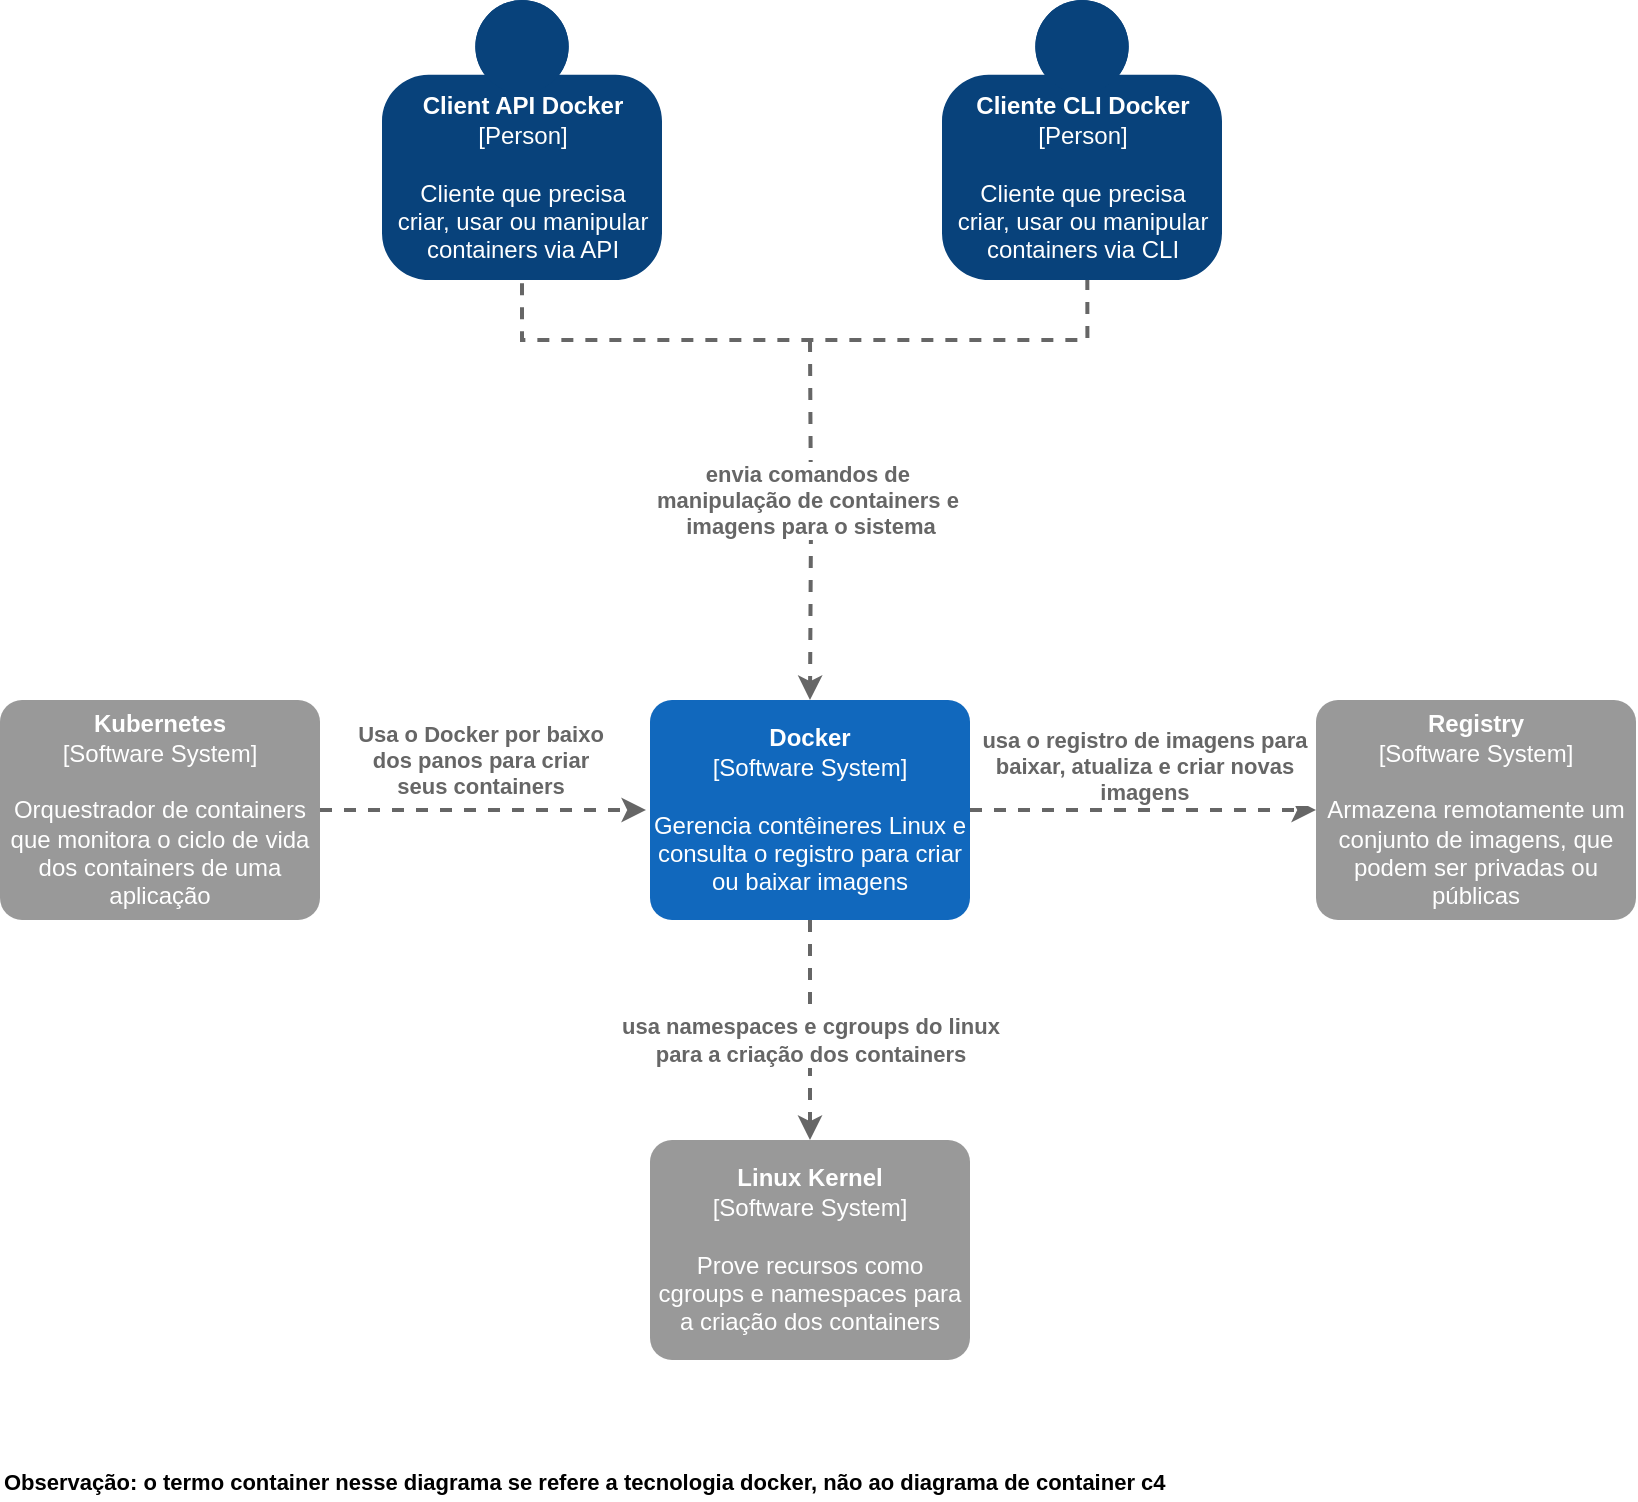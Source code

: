 <mxfile version="14.9.8" type="github" pages="4">
  <diagram id="USoWGheu4pevt5vaRW3p" name="context diagram">
    <mxGraphModel dx="1038" dy="490" grid="1" gridSize="10" guides="1" tooltips="1" connect="1" arrows="1" fold="1" page="1" pageScale="1" pageWidth="827" pageHeight="583" math="0" shadow="0">
      <root>
        <mxCell id="0" />
        <mxCell id="1" parent="0" />
        <mxCell id="SmEOS3_obx7CU0TLqExd-14" style="edgeStyle=orthogonalEdgeStyle;rounded=0;orthogonalLoop=1;jettySize=auto;html=1;dashed=1;strokeWidth=2;fillColor=#f5f5f5;strokeColor=#666666;gradientColor=#b3b3b3;entryX=0.5;entryY=0;entryDx=0;entryDy=0;entryPerimeter=0;" parent="1" target="SmEOS3_obx7CU0TLqExd-11" edge="1">
          <mxGeometry relative="1" as="geometry">
            <mxPoint x="60" y="500" as="targetPoint" />
            <mxPoint x="414" y="370" as="sourcePoint" />
          </mxGeometry>
        </mxCell>
        <object placeholders="1" c4Name="Registry" c4Type="Software System" c4Description="Armazena remotamente um conjunto de imagens, que podem ser privadas ou públicas" label="&lt;b&gt;%c4Name%&lt;/b&gt;&lt;div&gt;[%c4Type%]&lt;/div&gt;&lt;br&gt;&lt;div&gt;%c4Description%&lt;/div&gt;" id="SmEOS3_obx7CU0TLqExd-3">
          <mxCell style="rounded=1;whiteSpace=wrap;html=1;labelBackgroundColor=none;fillColor=#999999;fontColor=#ffffff;align=center;arcSize=10;metaEdit=1;metaData={&quot;c4Type&quot;:{&quot;editable&quot;:false}};points=[[0.25,0,0],[0.5,0,0],[0.75,0,0],[1,0.25,0],[1,0.5,0],[1,0.75,0],[0.75,1,0],[0.5,1,0],[0.25,1,0],[0,0.75,0],[0,0.5,0],[0,0.25,0]];strokeColor=none;" parent="1" vertex="1">
            <mxGeometry x="667" y="550" width="160" height="110.0" as="geometry" />
          </mxCell>
        </object>
        <object placeholders="1" c4Name="Kubernetes" c4Type="Software System" c4Description="Orquestrador de containers que monitora o ciclo de vida dos containers de uma aplicação " label="&lt;b&gt;%c4Name%&lt;/b&gt;&lt;div&gt;[%c4Type%]&lt;/div&gt;&lt;br&gt;&lt;div&gt;%c4Description%&lt;/div&gt;" id="SmEOS3_obx7CU0TLqExd-4">
          <mxCell style="rounded=1;whiteSpace=wrap;html=1;labelBackgroundColor=none;fillColor=#999999;fontColor=#ffffff;align=center;arcSize=10;metaEdit=1;metaData={&quot;c4Type&quot;:{&quot;editable&quot;:false}};points=[[0.25,0,0],[0.5,0,0],[0.75,0,0],[1,0.25,0],[1,0.5,0],[1,0.75,0],[0.75,1,0],[0.5,1,0],[0.25,1,0],[0,0.75,0],[0,0.5,0],[0,0.25,0]];strokeColor=none;" parent="1" vertex="1">
            <mxGeometry x="9" y="550" width="160" height="110.0" as="geometry" />
          </mxCell>
        </object>
        <object placeholders="1" c4Name="Docker" c4Type="Software System" c4Description="Gerencia contêineres Linux e consulta o registro para criar ou baixar imagens" label="&lt;b&gt;%c4Name%&lt;/b&gt;&lt;div&gt;[%c4Type%]&lt;/div&gt;&lt;br&gt;&lt;div&gt;%c4Description%&lt;/div&gt;" id="SmEOS3_obx7CU0TLqExd-11">
          <mxCell style="rounded=1;whiteSpace=wrap;html=1;labelBackgroundColor=none;fillColor=#1168BD;fontColor=#ffffff;align=center;arcSize=10;metaEdit=1;metaData={&quot;c4Type&quot;:{&quot;editable&quot;:false}};points=[[0.25,0,0],[0.5,0,0],[0.75,0,0],[1,0.25,0],[1,0.5,0],[1,0.75,0],[0.75,1,0],[0.5,1,0],[0.25,1,0],[0,0.75,0],[0,0.5,0],[0,0.25,0]];strokeColor=none;" parent="1" vertex="1">
            <mxGeometry x="334" y="550" width="160" height="110.0" as="geometry" />
          </mxCell>
        </object>
        <mxCell id="SmEOS3_obx7CU0TLqExd-18" style="edgeStyle=orthogonalEdgeStyle;rounded=0;orthogonalLoop=1;jettySize=auto;html=1;dashed=1;strokeWidth=2;fillColor=#f5f5f5;strokeColor=#666666;gradientColor=#b3b3b3;exitX=1;exitY=0.5;exitDx=0;exitDy=0;exitPerimeter=0;entryX=0;entryY=0.5;entryDx=0;entryDy=0;entryPerimeter=0;" parent="1" source="SmEOS3_obx7CU0TLqExd-11" target="SmEOS3_obx7CU0TLqExd-3" edge="1">
          <mxGeometry relative="1" as="geometry">
            <mxPoint x="589" y="470" as="sourcePoint" />
            <mxPoint x="589" y="570" as="targetPoint" />
          </mxGeometry>
        </mxCell>
        <mxCell id="SmEOS3_obx7CU0TLqExd-19" value="usa o registro de imagens para &lt;br&gt;baixar, atualiza e criar novas&lt;br&gt;imagens" style="edgeLabel;html=1;align=center;verticalAlign=middle;resizable=0;points=[];fontColor=#666666;fontStyle=1" parent="SmEOS3_obx7CU0TLqExd-18" vertex="1" connectable="0">
          <mxGeometry x="-0.129" y="-1" relative="1" as="geometry">
            <mxPoint x="11" y="-23" as="offset" />
          </mxGeometry>
        </mxCell>
        <mxCell id="SmEOS3_obx7CU0TLqExd-20" style="rounded=0;orthogonalLoop=1;jettySize=auto;html=1;dashed=1;strokeWidth=2;fillColor=#f5f5f5;gradientColor=#b3b3b3;exitX=1;exitY=0.5;exitDx=0;exitDy=0;exitPerimeter=0;strokeColor=#666666;" parent="1" source="SmEOS3_obx7CU0TLqExd-4" edge="1">
          <mxGeometry relative="1" as="geometry">
            <mxPoint x="99" y="380" as="sourcePoint" />
            <mxPoint x="332" y="605" as="targetPoint" />
          </mxGeometry>
        </mxCell>
        <mxCell id="SmEOS3_obx7CU0TLqExd-26" value="Usa o Docker por baixo&lt;br&gt;dos panos para criar &lt;br&gt;seus containers" style="edgeLabel;html=1;align=center;verticalAlign=middle;resizable=0;points=[];fontColor=#666666;fontStyle=1" parent="SmEOS3_obx7CU0TLqExd-20" vertex="1" connectable="0">
          <mxGeometry x="-0.127" y="2" relative="1" as="geometry">
            <mxPoint x="9" y="-23" as="offset" />
          </mxGeometry>
        </mxCell>
        <mxCell id="O3t1NYWPz0p32roDbrL6-5" style="edgeStyle=orthogonalEdgeStyle;rounded=0;orthogonalLoop=1;jettySize=auto;html=1;dashed=1;strokeWidth=2;fillColor=#f5f5f5;strokeColor=#666666;gradientColor=#b3b3b3;exitX=0.519;exitY=0.993;exitDx=0;exitDy=0;exitPerimeter=0;endArrow=none;endFill=0;entryX=0.5;entryY=1;entryDx=0;entryDy=0;entryPerimeter=0;" parent="1" source="7Lbgfwj7MOso4MG-8HwS-1" target="7Lbgfwj7MOso4MG-8HwS-2" edge="1">
          <mxGeometry relative="1" as="geometry">
            <mxPoint x="551" y="340" as="sourcePoint" />
            <mxPoint x="275" y="340" as="targetPoint" />
            <Array as="points">
              <mxPoint x="553" y="370" />
              <mxPoint x="270" y="370" />
            </Array>
          </mxGeometry>
        </mxCell>
        <mxCell id="O3t1NYWPz0p32roDbrL6-6" value="&lt;div&gt;envia comandos de&amp;nbsp;&lt;/div&gt;&lt;div&gt;manipulação de containers e&amp;nbsp;&lt;/div&gt;&lt;div&gt;imagens para o sistema&lt;/div&gt;" style="edgeLabel;html=1;align=center;verticalAlign=middle;resizable=0;points=[];fontColor=#666666;fontStyle=1" parent="O3t1NYWPz0p32roDbrL6-5" vertex="1" connectable="0">
          <mxGeometry x="-0.129" y="-1" relative="1" as="geometry">
            <mxPoint x="-20" y="81" as="offset" />
          </mxGeometry>
        </mxCell>
        <mxCell id="O3t1NYWPz0p32roDbrL6-7" value="&lt;b style=&quot;font-size: 11px;&quot;&gt;Observação: o termo container nesse diagrama se refere a tecnologia docker, não ao diagrama de container c4&lt;/b&gt;" style="text;html=1;strokeColor=none;fillColor=none;align=left;verticalAlign=bottom;whiteSpace=wrap;rounded=0;fontSize=11;horizontal=1;" parent="1" vertex="1">
          <mxGeometry x="9" y="920" width="651" height="30" as="geometry" />
        </mxCell>
        <object placeholders="1" c4Name="Cliente CLI Docker" c4Type="Person" c4Description="Cliente que precisa &#xa;criar, usar ou manipular &#xa;containers via CLI" label="&lt;b&gt;%c4Name%&lt;/b&gt;&lt;div&gt;[%c4Type%]&lt;/div&gt;&lt;br&gt;&lt;div&gt;%c4Description%&lt;/div&gt;" id="7Lbgfwj7MOso4MG-8HwS-1">
          <mxCell style="html=1;dashed=0;whitespace=wrap;fillColor=#08427b;strokeColor=none;fontColor=#ffffff;shape=mxgraph.c4.person;align=center;metaEdit=1;points=[[0.5,0,0],[1,0.5,0],[1,0.75,0],[0.75,1,0],[0.5,1,0],[0.25,1,0],[0,0.75,0],[0,0.5,0]];metaData={&quot;c4Type&quot;:{&quot;editable&quot;:false}};" parent="1" vertex="1">
            <mxGeometry x="480" y="200" width="140" height="140" as="geometry" />
          </mxCell>
        </object>
        <object placeholders="1" c4Name="Client API Docker" c4Type="Person" c4Description="Cliente que precisa &#xa;criar, usar ou manipular &#xa;containers via API" label="&lt;b&gt;%c4Name%&lt;/b&gt;&lt;div&gt;[%c4Type%]&lt;/div&gt;&lt;br&gt;&lt;div&gt;%c4Description%&lt;/div&gt;" id="7Lbgfwj7MOso4MG-8HwS-2">
          <mxCell style="html=1;dashed=0;whitespace=wrap;fillColor=#08427b;strokeColor=none;fontColor=#ffffff;shape=mxgraph.c4.person;align=center;metaEdit=1;points=[[0.5,0,0],[1,0.5,0],[1,0.75,0],[0.75,1,0],[0.5,1,0],[0.25,1,0],[0,0.75,0],[0,0.5,0]];metaData={&quot;c4Type&quot;:{&quot;editable&quot;:false}};" parent="1" vertex="1">
            <mxGeometry x="200" y="200" width="140" height="140" as="geometry" />
          </mxCell>
        </object>
        <object placeholders="1" c4Name="Linux Kernel" c4Type="Software System" c4Description="Prove recursos como cgroups e namespaces para a criação dos containers" label="&lt;b&gt;%c4Name%&lt;/b&gt;&lt;div&gt;[%c4Type%]&lt;/div&gt;&lt;br&gt;&lt;div&gt;%c4Description%&lt;/div&gt;" id="nH0ti_gWH6XKNsflGhwn-1">
          <mxCell style="rounded=1;whiteSpace=wrap;html=1;labelBackgroundColor=none;fillColor=#999999;fontColor=#ffffff;align=center;arcSize=10;metaEdit=1;metaData={&quot;c4Type&quot;:{&quot;editable&quot;:false}};points=[[0.25,0,0],[0.5,0,0],[0.75,0,0],[1,0.25,0],[1,0.5,0],[1,0.75,0],[0.75,1,0],[0.5,1,0],[0.25,1,0],[0,0.75,0],[0,0.5,0],[0,0.25,0]];strokeColor=none;" parent="1" vertex="1">
            <mxGeometry x="334" y="770" width="160" height="110.0" as="geometry" />
          </mxCell>
        </object>
        <mxCell id="nH0ti_gWH6XKNsflGhwn-2" style="edgeStyle=orthogonalEdgeStyle;rounded=0;orthogonalLoop=1;jettySize=auto;html=1;dashed=1;strokeWidth=2;fillColor=#f5f5f5;strokeColor=#666666;gradientColor=#b3b3b3;exitX=0.5;exitY=1;exitDx=0;exitDy=0;exitPerimeter=0;" parent="1" source="SmEOS3_obx7CU0TLqExd-11" edge="1">
          <mxGeometry relative="1" as="geometry">
            <mxPoint x="463.5" y="710" as="sourcePoint" />
            <mxPoint x="414" y="770" as="targetPoint" />
          </mxGeometry>
        </mxCell>
        <mxCell id="nH0ti_gWH6XKNsflGhwn-3" value="usa namespaces e cgroups do linux&lt;br&gt;para a criação dos containers" style="edgeLabel;html=1;align=center;verticalAlign=middle;resizable=0;points=[];fontColor=#666666;fontStyle=1" parent="nH0ti_gWH6XKNsflGhwn-2" vertex="1" connectable="0">
          <mxGeometry x="-0.129" y="-1" relative="1" as="geometry">
            <mxPoint x="1" y="12" as="offset" />
          </mxGeometry>
        </mxCell>
      </root>
    </mxGraphModel>
  </diagram>
  <diagram name="container diagram" id="kWkKF-GSQZezkDIOExKI">
    <mxGraphModel dx="1422" dy="765" grid="1" gridSize="10" guides="1" tooltips="1" connect="1" arrows="1" fold="1" page="1" pageScale="1" pageWidth="827" pageHeight="583" math="0" shadow="0">
      <root>
        <mxCell id="RsJsyCxZemTkWBGlEV4v-0" />
        <mxCell id="RsJsyCxZemTkWBGlEV4v-1" parent="RsJsyCxZemTkWBGlEV4v-0" />
        <object placeholders="1" c4Name="Docker" c4Type="ExecutionEnvironment" c4Application="Software System" label="&lt;div style=&quot;text-align: left&quot;&gt;%c4Name%&lt;/div&gt;&lt;div style=&quot;text-align: left&quot;&gt;[%c4Application%]&lt;/div&gt;" id="RsJsyCxZemTkWBGlEV4v-2">
          <mxCell style="rounded=1;whiteSpace=wrap;html=1;labelBackgroundColor=none;fillColor=#ffffff;fontColor=#000000;align=left;arcSize=5;strokeColor=#000000;verticalAlign=bottom;metaEdit=1;metaData={&quot;c4Type&quot;:{&quot;editable&quot;:false}};points=[[0.25,0,0],[0.5,0,0],[0.75,0,0],[1,0.25,0],[1,0.5,0],[1,0.75,0],[0.75,1,0],[0.5,1,0],[0.25,1,0],[0,0.75,0],[0,0.5,0],[0,0.25,0]];shadow=0;glass=0;dashed=1;sketch=0;fontSize=11;fontStyle=0" parent="RsJsyCxZemTkWBGlEV4v-1" vertex="1">
            <mxGeometry x="219" y="310" width="390" height="500" as="geometry" />
          </mxCell>
        </object>
        <object placeholders="1" c4Name="Registry" c4Type="Software System" c4Description="Armazena remotamente um conjunto de imagens, que podem ser privadas ou públicas" label="&lt;b&gt;%c4Name%&lt;/b&gt;&lt;div&gt;[%c4Type%]&lt;/div&gt;&lt;br&gt;&lt;div&gt;%c4Description%&lt;/div&gt;" id="RsJsyCxZemTkWBGlEV4v-3">
          <mxCell style="rounded=1;whiteSpace=wrap;html=1;labelBackgroundColor=none;fillColor=#999999;fontColor=#ffffff;align=center;arcSize=10;metaEdit=1;metaData={&quot;c4Type&quot;:{&quot;editable&quot;:false}};points=[[0.25,0,0],[0.5,0,0],[0.75,0,0],[1,0.25,0],[1,0.5,0],[1,0.75,0],[0.75,1,0],[0.5,1,0],[0.25,1,0],[0,0.75,0],[0,0.5,0],[0,0.25,0]];strokeColor=none;" parent="RsJsyCxZemTkWBGlEV4v-1" vertex="1">
            <mxGeometry x="674" y="460" width="153" height="110" as="geometry" />
          </mxCell>
        </object>
        <object placeholders="1" c4Name="Kubernetes" c4Type="Software System" c4Description="Orquestrador de containers que monitora o ciclo de vida dos containers de uma aplicação " label="&lt;b&gt;%c4Name%&lt;/b&gt;&lt;div&gt;[%c4Type%]&lt;/div&gt;&lt;br&gt;&lt;div&gt;%c4Description%&lt;/div&gt;" id="RsJsyCxZemTkWBGlEV4v-4">
          <mxCell style="rounded=1;whiteSpace=wrap;html=1;labelBackgroundColor=none;fillColor=#999999;fontColor=#ffffff;align=center;arcSize=10;metaEdit=1;metaData={&quot;c4Type&quot;:{&quot;editable&quot;:false}};points=[[0.25,0,0],[0.5,0,0],[0.75,0,0],[1,0.25,0],[1,0.5,0],[1,0.75,0],[0.75,1,0],[0.5,1,0],[0.25,1,0],[0,0.75,0],[0,0.5,0],[0,0.25,0]];strokeColor=none;" parent="RsJsyCxZemTkWBGlEV4v-1" vertex="1">
            <mxGeometry y="460" width="150" height="110" as="geometry" />
          </mxCell>
        </object>
        <mxCell id="RsJsyCxZemTkWBGlEV4v-5" style="rounded=0;orthogonalLoop=1;jettySize=auto;html=1;dashed=1;strokeWidth=2;fillColor=#f5f5f5;strokeColor=#666666;gradientColor=#b3b3b3;exitX=1;exitY=0.5;exitDx=0;exitDy=0;exitPerimeter=0;entryX=0;entryY=0.5;entryDx=0;entryDy=0;entryPerimeter=0;" parent="RsJsyCxZemTkWBGlEV4v-1" source="RsJsyCxZemTkWBGlEV4v-9" target="RsJsyCxZemTkWBGlEV4v-3" edge="1">
          <mxGeometry relative="1" as="geometry">
            <mxPoint x="574" y="558" as="sourcePoint" />
            <mxPoint x="667.28" y="520.39" as="targetPoint" />
          </mxGeometry>
        </mxCell>
        <mxCell id="RsJsyCxZemTkWBGlEV4v-6" value="baixa, cria e atualiza &lt;br&gt;imagens do registro" style="edgeLabel;html=1;align=center;verticalAlign=middle;resizable=0;points=[];fontColor=#666666;fontStyle=1" parent="RsJsyCxZemTkWBGlEV4v-5" vertex="1" connectable="0">
          <mxGeometry x="-0.129" y="-1" relative="1" as="geometry">
            <mxPoint x="22" y="14" as="offset" />
          </mxGeometry>
        </mxCell>
        <object placeholders="1" c4Name="Client API Docker" c4Type="Person" c4Description="Cliente que precisa &#xa;criar, usar ou manipular &#xa;containers via API" label="&lt;b&gt;%c4Name%&lt;/b&gt;&lt;div&gt;[%c4Type%]&lt;/div&gt;&lt;br&gt;&lt;div&gt;%c4Description%&lt;/div&gt;" id="RsJsyCxZemTkWBGlEV4v-7">
          <mxCell style="html=1;dashed=0;whitespace=wrap;fillColor=#08427b;strokeColor=none;fontColor=#ffffff;shape=mxgraph.c4.person;align=center;metaEdit=1;points=[[0.5,0,0],[1,0.5,0],[1,0.75,0],[0.75,1,0],[0.5,1,0],[0.25,1,0],[0,0.75,0],[0,0.5,0]];metaData={&quot;c4Type&quot;:{&quot;editable&quot;:false}};" parent="RsJsyCxZemTkWBGlEV4v-1" vertex="1">
            <mxGeometry x="247" y="100" width="140" height="140" as="geometry" />
          </mxCell>
        </object>
        <object placeholders="1" c4Name="CLI" c4Type="Container" c4Technology="Golang" c4Description="Permite que os clientes acessem o sistema docker através da linha de comando" label="&lt;b&gt;%c4Name%&lt;/b&gt;&lt;div&gt;[%c4Type%: %c4Technology%]&lt;/div&gt;&lt;br&gt;&lt;div&gt;%c4Description%&lt;/div&gt;" id="RsJsyCxZemTkWBGlEV4v-8">
          <mxCell style="rounded=1;whiteSpace=wrap;html=1;labelBackgroundColor=none;fillColor=#438DD5;fontColor=#ffffff;align=center;arcSize=10;metaEdit=1;metaData={&quot;c4Type&quot;:{&quot;editable&quot;:false}};points=[[0.25,0,0],[0.5,0,0],[0.75,0,0],[1,0.25,0],[1,0.5,0],[1,0.75,0],[0.75,1,0],[0.5,1,0],[0.25,1,0],[0,0.75,0],[0,0.5,0],[0,0.25,0]];fontSize=11;strokeColor=none;" parent="RsJsyCxZemTkWBGlEV4v-1" vertex="1">
            <mxGeometry x="429" y="330" width="160" height="107" as="geometry" />
          </mxCell>
        </object>
        <object placeholders="1" c4Name="API application" c4Type="Container" c4Technology="Golang, RESTful" c4Description="Cria, deleta, atualiza, executa containers e baixa/cria/envia imagens para o repositório remoto" label="&lt;b&gt;%c4Name%&lt;/b&gt;&lt;div&gt;[%c4Type%: %c4Technology%]&lt;/div&gt;&lt;br&gt;&lt;div&gt;%c4Description%&lt;/div&gt;" id="RsJsyCxZemTkWBGlEV4v-9">
          <mxCell style="rounded=1;whiteSpace=wrap;html=1;labelBackgroundColor=none;fillColor=#438DD5;fontColor=#ffffff;align=center;arcSize=10;metaEdit=1;metaData={&quot;c4Type&quot;:{&quot;editable&quot;:false}};points=[[0.25,0,0],[0.5,0,0],[0.75,0,0],[1,0.25,0],[1,0.5,0],[1,0.75,0],[0.75,1,0],[0.5,1,0],[0.25,1,0],[0,0.75,0],[0,0.5,0],[0,0.25,0]];fontSize=11;strokeColor=none;" parent="RsJsyCxZemTkWBGlEV4v-1" vertex="1">
            <mxGeometry x="237" y="460" width="160" height="110.0" as="geometry" />
          </mxCell>
        </object>
        <object placeholders="1" c4Type="Relationship" c4Technology="REST/HTTP" c4Description="Faz chamadas &#xa;a API" label="&lt;div style=&quot;text-align: left&quot;&gt;&lt;div style=&quot;text-align: center&quot;&gt;&lt;b&gt;%c4Description%&lt;/b&gt;&lt;/div&gt;&lt;div style=&quot;text-align: center&quot;&gt;[%c4Technology%]&lt;/div&gt;&lt;/div&gt;" id="RsJsyCxZemTkWBGlEV4v-10">
          <mxCell style="edgeStyle=none;rounded=0;html=1;jettySize=auto;orthogonalLoop=1;strokeColor=#707070;strokeWidth=2;fontColor=#707070;jumpStyle=none;dashed=1;metaEdit=1;metaData={&quot;c4Type&quot;:{&quot;editable&quot;:false}};fontSize=11;endArrow=classic;endFill=1;exitX=0;exitY=0.5;exitDx=0;exitDy=0;exitPerimeter=0;entryX=0.75;entryY=0;entryDx=0;entryDy=0;entryPerimeter=0;" parent="RsJsyCxZemTkWBGlEV4v-1" source="RsJsyCxZemTkWBGlEV4v-8" target="RsJsyCxZemTkWBGlEV4v-9" edge="1">
            <mxGeometry x="-0.124" y="-10" width="160" relative="1" as="geometry">
              <mxPoint x="49" y="560" as="sourcePoint" />
              <mxPoint x="209" y="560" as="targetPoint" />
              <mxPoint as="offset" />
            </mxGeometry>
          </mxCell>
        </object>
        <object placeholders="1" c4Type="Relationship" c4Technology="linux directories" c4Description="armazena e recupera &#xa;os dados dos containers e &#xa;imagens locais" label="&lt;div style=&quot;text-align: left&quot;&gt;&lt;div style=&quot;text-align: center&quot;&gt;&lt;b&gt;%c4Description%&lt;/b&gt;&lt;/div&gt;&lt;div style=&quot;text-align: center&quot;&gt;[%c4Technology%]&lt;/div&gt;&lt;/div&gt;" id="RsJsyCxZemTkWBGlEV4v-11">
          <mxCell style="edgeStyle=orthogonalEdgeStyle;rounded=0;html=1;jettySize=auto;orthogonalLoop=1;strokeColor=#707070;strokeWidth=2;fontColor=#707070;jumpStyle=none;dashed=1;metaEdit=1;metaData={&quot;c4Type&quot;:{&quot;editable&quot;:false}};fontSize=11;endArrow=classic;endFill=1;entryX=0.5;entryY=0;entryDx=0;entryDy=0;entryPerimeter=0;exitX=0.5;exitY=1;exitDx=0;exitDy=0;exitPerimeter=0;" parent="RsJsyCxZemTkWBGlEV4v-1" source="RsJsyCxZemTkWBGlEV4v-9" target="RsJsyCxZemTkWBGlEV4v-17" edge="1">
            <mxGeometry x="0.594" width="160" relative="1" as="geometry">
              <mxPoint x="699" y="580" as="sourcePoint" />
              <mxPoint x="299" y="570" as="targetPoint" />
              <Array as="points">
                <mxPoint x="317" y="600" />
                <mxPoint x="453" y="600" />
              </Array>
              <mxPoint as="offset" />
            </mxGeometry>
          </mxCell>
        </object>
        <object placeholders="1" c4Type="Relationship" c4Technology="REST/HTTP" c4Description="Usa o Docker &#xa;para criar &#xa;seus &#xa;containers &#xa;via API" label="&lt;div style=&quot;text-align: left&quot;&gt;&lt;div style=&quot;text-align: center&quot;&gt;&lt;b&gt;%c4Description%&lt;/b&gt;&lt;/div&gt;&lt;div style=&quot;text-align: center&quot;&gt;[%c4Technology%]&lt;/div&gt;&lt;/div&gt;" id="RsJsyCxZemTkWBGlEV4v-12">
          <mxCell style="edgeStyle=none;rounded=0;html=1;jettySize=auto;orthogonalLoop=1;strokeColor=#707070;strokeWidth=2;fontColor=#707070;jumpStyle=none;dashed=1;metaEdit=1;metaData={&quot;c4Type&quot;:{&quot;editable&quot;:false}};fontSize=11;endArrow=classic;endFill=1;exitX=1;exitY=0.5;exitDx=0;exitDy=0;exitPerimeter=0;" parent="RsJsyCxZemTkWBGlEV4v-1" target="RsJsyCxZemTkWBGlEV4v-9" edge="1">
            <mxGeometry x="-0.081" y="-45" width="160" relative="1" as="geometry">
              <mxPoint x="150" y="515" as="sourcePoint" />
              <mxPoint x="228.815" y="333.0" as="targetPoint" />
              <mxPoint as="offset" />
            </mxGeometry>
          </mxCell>
        </object>
        <object placeholders="1" c4Type="Relationship" c4Technology="REST" c4Description="Cria/inicializa/remove&#xa;containers e imagens" label="&lt;div style=&quot;text-align: left&quot;&gt;&lt;div style=&quot;text-align: center&quot;&gt;&lt;b&gt;%c4Description%&lt;/b&gt;&lt;/div&gt;&lt;div style=&quot;text-align: center&quot;&gt;[%c4Technology%]&lt;/div&gt;&lt;/div&gt;" id="RsJsyCxZemTkWBGlEV4v-13">
          <mxCell style="edgeStyle=none;rounded=0;html=1;jettySize=auto;orthogonalLoop=1;strokeColor=#707070;strokeWidth=2;fontColor=#707070;jumpStyle=none;dashed=1;metaEdit=1;metaData={&quot;c4Type&quot;:{&quot;editable&quot;:false}};fontSize=11;endArrow=classic;endFill=1;entryX=0.5;entryY=0;entryDx=0;entryDy=0;entryPerimeter=0;exitX=0.5;exitY=1;exitDx=0;exitDy=0;exitPerimeter=0;" parent="RsJsyCxZemTkWBGlEV4v-1" source="RsJsyCxZemTkWBGlEV4v-7" target="RsJsyCxZemTkWBGlEV4v-9" edge="1">
            <mxGeometry x="-0.636" width="160" relative="1" as="geometry">
              <mxPoint x="297" y="240" as="sourcePoint" />
              <mxPoint x="297" y="333.0" as="targetPoint" />
              <mxPoint as="offset" />
            </mxGeometry>
          </mxCell>
        </object>
        <object placeholders="1" c4Type="Relationship" c4Technology="Cobra CLI golang framework" c4Description="Cria/inicializa/remove&#xa;containers e imagens" label="&lt;div style=&quot;text-align: left&quot;&gt;&lt;div style=&quot;text-align: center&quot;&gt;&lt;b&gt;%c4Description%&lt;/b&gt;&lt;/div&gt;&lt;div style=&quot;text-align: center&quot;&gt;[%c4Technology%]&lt;/div&gt;&lt;/div&gt;" id="RsJsyCxZemTkWBGlEV4v-14">
          <mxCell style="edgeStyle=none;rounded=0;html=1;jettySize=auto;orthogonalLoop=1;strokeColor=#707070;strokeWidth=2;fontColor=#707070;jumpStyle=none;dashed=1;metaEdit=1;metaData={&quot;c4Type&quot;:{&quot;editable&quot;:false}};fontSize=11;endArrow=classic;endFill=1;entryX=0.5;entryY=0;entryDx=0;entryDy=0;entryPerimeter=0;exitX=0.5;exitY=1;exitDx=0;exitDy=0;exitPerimeter=0;" parent="RsJsyCxZemTkWBGlEV4v-1" edge="1">
            <mxGeometry x="-0.14" width="160" relative="1" as="geometry">
              <mxPoint x="508.5" y="240" as="sourcePoint" />
              <mxPoint x="508.5" y="333" as="targetPoint" />
              <mxPoint as="offset" />
            </mxGeometry>
          </mxCell>
        </object>
        <mxCell id="RsJsyCxZemTkWBGlEV4v-15" value="" style="group" parent="RsJsyCxZemTkWBGlEV4v-1" vertex="1" connectable="0">
          <mxGeometry x="380" y="680" width="142" height="107" as="geometry" />
        </mxCell>
        <mxCell id="RsJsyCxZemTkWBGlEV4v-16" value="" style="group" parent="RsJsyCxZemTkWBGlEV4v-15" vertex="1" connectable="0">
          <mxGeometry x="2" y="0.002" width="142" height="107.0" as="geometry" />
        </mxCell>
        <mxCell id="RsJsyCxZemTkWBGlEV4v-17" value="&lt;div&gt;&lt;span&gt;Armazena as imagens e o filesystem dos containers&amp;nbsp;&lt;/span&gt;&lt;/div&gt;" style="shape=cylinder3;whiteSpace=wrap;html=1;boundedLbl=1;backgroundOutline=1;size=15;rounded=0;shadow=0;glass=0;sketch=0;fontSize=11;align=center;verticalAlign=bottom;fillColor=#438DD5;strokeColor=#FFFFFF;fontColor=#FFFFFF;" parent="RsJsyCxZemTkWBGlEV4v-16" vertex="1">
          <mxGeometry width="142" height="107.0" as="geometry" />
        </mxCell>
        <mxCell id="RsJsyCxZemTkWBGlEV4v-18" value="&lt;b&gt;Docker storage directory&lt;/b&gt;" style="text;html=1;strokeColor=none;fillColor=none;align=center;verticalAlign=middle;whiteSpace=wrap;rounded=0;shadow=0;glass=0;sketch=0;fontSize=11;fontColor=#FFFFFF;" parent="RsJsyCxZemTkWBGlEV4v-16" vertex="1">
          <mxGeometry x="28.75" y="37.51" width="84.5" height="17.83" as="geometry" />
        </mxCell>
        <object placeholders="1" c4Name="Cliente CLI Docker" c4Type="Person" c4Description="Cliente que precisa &#xa;criar, usar ou manipular &#xa;containers via CLI" label="&lt;b&gt;%c4Name%&lt;/b&gt;&lt;div&gt;[%c4Type%]&lt;/div&gt;&lt;br&gt;&lt;div&gt;%c4Description%&lt;/div&gt;" id="RsJsyCxZemTkWBGlEV4v-19">
          <mxCell style="html=1;dashed=0;whitespace=wrap;fillColor=#08427b;strokeColor=none;fontColor=#ffffff;shape=mxgraph.c4.person;align=center;metaEdit=1;points=[[0.5,0,0],[1,0.5,0],[1,0.75,0],[0.75,1,0],[0.5,1,0],[0.25,1,0],[0,0.75,0],[0,0.5,0]];metaData={&quot;c4Type&quot;:{&quot;editable&quot;:false}};" parent="RsJsyCxZemTkWBGlEV4v-1" vertex="1">
            <mxGeometry x="439" y="100" width="140" height="140" as="geometry" />
          </mxCell>
        </object>
        <mxCell id="RsJsyCxZemTkWBGlEV4v-20" value="&lt;b style=&quot;font-size: 11px&quot;&gt;Diagrama de Container C4 do sistema Docker&lt;/b&gt;" style="text;html=1;strokeColor=none;fillColor=none;align=left;verticalAlign=bottom;whiteSpace=wrap;rounded=0;fontSize=11;horizontal=1;" parent="RsJsyCxZemTkWBGlEV4v-1" vertex="1">
          <mxGeometry y="1030" width="651" height="30" as="geometry" />
        </mxCell>
        <object placeholders="1" c4Name="Linux Kernel" c4Type="Software System" c4Description="Prove recursos como cgroups e namespaces para a criação dos containers" label="&lt;b&gt;%c4Name%&lt;/b&gt;&lt;div&gt;[%c4Type%]&lt;/div&gt;&lt;br&gt;&lt;div&gt;%c4Description%&lt;/div&gt;" id="noF1pEVWnEmZxRD-8mET-0">
          <mxCell style="rounded=1;whiteSpace=wrap;html=1;labelBackgroundColor=none;fillColor=#999999;fontColor=#ffffff;align=center;arcSize=10;metaEdit=1;metaData={&quot;c4Type&quot;:{&quot;editable&quot;:false}};points=[[0.25,0,0],[0.5,0,0],[0.75,0,0],[1,0.25,0],[1,0.5,0],[1,0.75,0],[0.75,1,0],[0.5,1,0],[0.25,1,0],[0,0.75,0],[0,0.5,0],[0,0.25,0]];strokeColor=none;" parent="RsJsyCxZemTkWBGlEV4v-1" vertex="1">
            <mxGeometry x="350" y="890" width="160" height="110.0" as="geometry" />
          </mxCell>
        </object>
        <object placeholders="1" c4Type="Relationship" c4Technology="linux syscalls" c4Description="usa namespaces e cgroups &#xa;do linux para a criação &#xa;dos containers" label="&lt;div style=&quot;text-align: left&quot;&gt;&lt;div style=&quot;text-align: center&quot;&gt;&lt;b&gt;%c4Description%&lt;/b&gt;&lt;/div&gt;&lt;div style=&quot;text-align: center&quot;&gt;[%c4Technology%]&lt;/div&gt;&lt;/div&gt;" id="noF1pEVWnEmZxRD-8mET-2">
          <mxCell style="edgeStyle=orthogonalEdgeStyle;rounded=0;html=1;jettySize=auto;orthogonalLoop=1;strokeColor=#707070;strokeWidth=2;fontColor=#707070;jumpStyle=none;dashed=1;metaEdit=1;metaData={&quot;c4Type&quot;:{&quot;editable&quot;:false}};fontSize=11;endArrow=classic;endFill=1;entryX=0.5;entryY=0;entryDx=0;entryDy=0;entryPerimeter=0;" parent="RsJsyCxZemTkWBGlEV4v-1" source="RsJsyCxZemTkWBGlEV4v-9" target="noF1pEVWnEmZxRD-8mET-0" edge="1">
            <mxGeometry x="-0.575" y="20" width="160" relative="1" as="geometry">
              <mxPoint x="327" y="580" as="sourcePoint" />
              <mxPoint x="442" y="690.002" as="targetPoint" />
              <Array as="points">
                <mxPoint x="280" y="850" />
                <mxPoint x="430" y="850" />
              </Array>
              <mxPoint as="offset" />
            </mxGeometry>
          </mxCell>
        </object>
      </root>
    </mxGraphModel>
  </diagram>
  <diagram name="component diagram" id="brZyWGtAitPw5-Q9sodP">
    <mxGraphModel dx="1422" dy="765" grid="1" gridSize="10" guides="1" tooltips="1" connect="1" arrows="1" fold="1" page="1" pageScale="1" pageWidth="827" pageHeight="583" background="none" math="0" shadow="0">
      <root>
        <mxCell id="PyyScsRXK_HJ9tqrsYU3-0" />
        <mxCell id="PyyScsRXK_HJ9tqrsYU3-1" parent="PyyScsRXK_HJ9tqrsYU3-0" />
        <object placeholders="1" c4Name="API Application" c4Type="ExecutionEnvironment" c4Application="Container" label="&lt;div style=&quot;text-align: left&quot;&gt;%c4Name%&lt;/div&gt;&lt;div style=&quot;text-align: left&quot;&gt;[%c4Application%]&lt;/div&gt;" id="PyyScsRXK_HJ9tqrsYU3-2">
          <mxCell style="rounded=1;whiteSpace=wrap;html=1;labelBackgroundColor=none;fillColor=#ffffff;fontColor=#000000;align=left;arcSize=5;strokeColor=#000000;verticalAlign=bottom;metaEdit=1;metaData={&quot;c4Type&quot;:{&quot;editable&quot;:false}};points=[[0.25,0,0],[0.5,0,0],[0.75,0,0],[1,0.25,0],[1,0.5,0],[1,0.75,0],[0.75,1,0],[0.5,1,0],[0.25,1,0],[0,0.75,0],[0,0.5,0],[0,0.25,0]];shadow=0;glass=0;dashed=1;sketch=0;fontSize=11;fontStyle=0" parent="PyyScsRXK_HJ9tqrsYU3-1" vertex="1">
            <mxGeometry x="410" y="313" width="640" height="330" as="geometry" />
          </mxCell>
        </object>
        <object placeholders="1" c4Name="Registry" c4Type="Software System" c4Description="Armazena remotamente um conjunto de imagens, que podem ser privadas ou públicas" label="&lt;b&gt;%c4Name%&lt;/b&gt;&lt;div&gt;[%c4Type%]&lt;/div&gt;&lt;br&gt;&lt;div&gt;%c4Description%&lt;/div&gt;" id="PyyScsRXK_HJ9tqrsYU3-3">
          <mxCell style="rounded=1;whiteSpace=wrap;html=1;labelBackgroundColor=none;fillColor=#999999;fontColor=#ffffff;align=center;arcSize=10;metaEdit=1;metaData={&quot;c4Type&quot;:{&quot;editable&quot;:false}};points=[[0.25,0,0],[0.5,0,0],[0.75,0,0],[1,0.25,0],[1,0.5,0],[1,0.75,0],[0.75,1,0],[0.5,1,0],[0.25,1,0],[0,0.75,0],[0,0.5,0],[0,0.25,0]];strokeColor=none;" parent="PyyScsRXK_HJ9tqrsYU3-1" vertex="1">
            <mxGeometry x="1200" y="493" width="153" height="110" as="geometry" />
          </mxCell>
        </object>
        <object placeholders="1" c4Name="Kubernetes" c4Type="Software System" c4Description="Orquestrador de containers que monitora o ciclo de vida dos containers de uma aplicação " label="&lt;b&gt;%c4Name%&lt;/b&gt;&lt;div&gt;[%c4Type%]&lt;/div&gt;&lt;br&gt;&lt;div&gt;%c4Description%&lt;/div&gt;" id="PyyScsRXK_HJ9tqrsYU3-4">
          <mxCell style="rounded=1;whiteSpace=wrap;html=1;labelBackgroundColor=none;fillColor=#999999;fontColor=#ffffff;align=center;arcSize=10;metaEdit=1;metaData={&quot;c4Type&quot;:{&quot;editable&quot;:false}};points=[[0.25,0,0],[0.5,0,0],[0.75,0,0],[1,0.25,0],[1,0.5,0],[1,0.75,0],[0.75,1,0],[0.5,1,0],[0.25,1,0],[0,0.75,0],[0,0.5,0],[0,0.25,0]];strokeColor=none;" parent="PyyScsRXK_HJ9tqrsYU3-1" vertex="1">
            <mxGeometry x="110" y="343" width="150" height="110" as="geometry" />
          </mxCell>
        </object>
        <mxCell id="PyyScsRXK_HJ9tqrsYU3-5" style="rounded=0;orthogonalLoop=1;jettySize=auto;html=1;dashed=1;strokeWidth=2;fillColor=#f5f5f5;strokeColor=#666666;gradientColor=#b3b3b3;entryX=0;entryY=0.5;entryDx=0;entryDy=0;entryPerimeter=0;exitX=1;exitY=0.5;exitDx=0;exitDy=0;exitPerimeter=0;" parent="PyyScsRXK_HJ9tqrsYU3-1" source="JmPqT4rN2wxvBsyzgVRU-6" target="PyyScsRXK_HJ9tqrsYU3-3" edge="1">
          <mxGeometry relative="1" as="geometry">
            <mxPoint x="870" y="643" as="sourcePoint" />
            <mxPoint x="997.28" y="843.39" as="targetPoint" />
          </mxGeometry>
        </mxCell>
        <mxCell id="PyyScsRXK_HJ9tqrsYU3-6" value="baixa, cria e atualiza &lt;br&gt;imagens do registro&lt;br&gt;[HTTP]" style="edgeLabel;html=1;align=center;verticalAlign=middle;resizable=0;points=[];fontColor=#666666;fontStyle=1" parent="PyyScsRXK_HJ9tqrsYU3-5" vertex="1" connectable="0">
          <mxGeometry x="-0.129" y="-1" relative="1" as="geometry">
            <mxPoint x="21" y="21" as="offset" />
          </mxGeometry>
        </mxCell>
        <object placeholders="1" c4Name="CLI" c4Type="Container" c4Technology="Golang" c4Description="Permite que os clientes acessem o sistema docker através da linha de comando" label="&lt;b&gt;%c4Name%&lt;/b&gt;&lt;div&gt;[%c4Type%: %c4Technology%]&lt;/div&gt;&lt;br&gt;&lt;div&gt;%c4Description%&lt;/div&gt;" id="PyyScsRXK_HJ9tqrsYU3-8">
          <mxCell style="rounded=1;whiteSpace=wrap;html=1;labelBackgroundColor=none;fillColor=#438DD5;fontColor=#ffffff;align=center;arcSize=10;metaEdit=1;metaData={&quot;c4Type&quot;:{&quot;editable&quot;:false}};points=[[0.25,0,0],[0.5,0,0],[0.75,0,0],[1,0.25,0],[1,0.5,0],[1,0.75,0],[0.75,1,0],[0.5,1,0],[0.25,1,0],[0,0.75,0],[0,0.5,0],[0,0.25,0]];fontSize=11;strokeColor=none;" parent="PyyScsRXK_HJ9tqrsYU3-1" vertex="1">
            <mxGeometry x="650" y="120" width="160" height="107" as="geometry" />
          </mxCell>
        </object>
        <object placeholders="1" c4Type="Relationship" c4Technology="REST" c4Description="Faz chamadas &#xa;a API" label="&lt;div style=&quot;text-align: left&quot;&gt;&lt;div style=&quot;text-align: center&quot;&gt;&lt;b&gt;%c4Description%&lt;/b&gt;&lt;/div&gt;&lt;div style=&quot;text-align: center&quot;&gt;[%c4Technology%]&lt;/div&gt;&lt;/div&gt;" id="PyyScsRXK_HJ9tqrsYU3-10">
          <mxCell style="edgeStyle=none;rounded=0;html=1;jettySize=auto;orthogonalLoop=1;strokeColor=#707070;strokeWidth=2;fontColor=#707070;jumpStyle=none;dashed=1;metaEdit=1;metaData={&quot;c4Type&quot;:{&quot;editable&quot;:false}};fontSize=11;endArrow=classic;endFill=1;exitX=0.5;exitY=1;exitDx=0;exitDy=0;exitPerimeter=0;entryX=0.5;entryY=0;entryDx=0;entryDy=0;entryPerimeter=0;" parent="PyyScsRXK_HJ9tqrsYU3-1" source="PyyScsRXK_HJ9tqrsYU3-8" target="JmPqT4rN2wxvBsyzgVRU-10" edge="1">
            <mxGeometry x="-0.431" width="160" relative="1" as="geometry">
              <mxPoint x="379" y="743" as="sourcePoint" />
              <mxPoint x="650" y="273" as="targetPoint" />
              <mxPoint as="offset" />
            </mxGeometry>
          </mxCell>
        </object>
        <object placeholders="1" c4Type="Relationship" c4Technology="REST" c4Description="Usa o Docker Daemon&#xa;para criar &#xa;seus &#xa;containers" label="&lt;div style=&quot;text-align: left&quot;&gt;&lt;div style=&quot;text-align: center&quot;&gt;&lt;b&gt;%c4Description%&lt;/b&gt;&lt;/div&gt;&lt;div style=&quot;text-align: center&quot;&gt;[%c4Technology%]&lt;/div&gt;&lt;/div&gt;" id="PyyScsRXK_HJ9tqrsYU3-12">
          <mxCell style="edgeStyle=none;rounded=0;html=1;jettySize=auto;orthogonalLoop=1;strokeColor=#707070;strokeWidth=2;fontColor=#707070;jumpStyle=none;dashed=1;metaEdit=1;metaData={&quot;c4Type&quot;:{&quot;editable&quot;:false}};fontSize=11;endArrow=classic;endFill=1;exitX=1;exitY=0.5;exitDx=0;exitDy=0;exitPerimeter=0;entryX=0;entryY=0.5;entryDx=0;entryDy=0;entryPerimeter=0;" parent="PyyScsRXK_HJ9tqrsYU3-1" source="PyyScsRXK_HJ9tqrsYU3-4" target="JmPqT4rN2wxvBsyzgVRU-10" edge="1">
            <mxGeometry x="-0.59" y="-22" width="160" relative="1" as="geometry">
              <mxPoint x="240" y="583" as="sourcePoint" />
              <mxPoint x="327" y="430" as="targetPoint" />
              <mxPoint as="offset" />
            </mxGeometry>
          </mxCell>
        </object>
        <mxCell id="PyyScsRXK_HJ9tqrsYU3-15" value="" style="group" parent="PyyScsRXK_HJ9tqrsYU3-1" vertex="1" connectable="0">
          <mxGeometry x="710" y="735.25" width="230" height="119.5" as="geometry" />
        </mxCell>
        <mxCell id="PyyScsRXK_HJ9tqrsYU3-16" value="" style="group" parent="PyyScsRXK_HJ9tqrsYU3-15" vertex="1" connectable="0">
          <mxGeometry x="3.239" y="0.002" width="230" height="119.5" as="geometry" />
        </mxCell>
        <mxCell id="PyyScsRXK_HJ9tqrsYU3-17" value="&lt;div&gt;&lt;span&gt;Diretório responsável por armazena as imagens baixadas do registro e o f&lt;/span&gt;&lt;span&gt;ilesystem dos&amp;nbsp;&lt;/span&gt;&lt;span&gt;containers&lt;/span&gt;&lt;/div&gt;" style="shape=cylinder3;whiteSpace=wrap;html=1;boundedLbl=1;backgroundOutline=1;size=15;rounded=0;shadow=0;glass=0;sketch=0;fontSize=11;align=center;verticalAlign=bottom;fillColor=#438DD5;strokeColor=#FFFFFF;fontColor=#FFFFFF;" parent="PyyScsRXK_HJ9tqrsYU3-16" vertex="1">
          <mxGeometry width="230" height="119.5" as="geometry" />
        </mxCell>
        <mxCell id="PyyScsRXK_HJ9tqrsYU3-18" value="&lt;b&gt;Docker storage directory&lt;/b&gt;" style="text;html=1;strokeColor=none;fillColor=none;align=center;verticalAlign=middle;whiteSpace=wrap;rounded=0;shadow=0;glass=0;sketch=0;fontSize=11;fontColor=#FFFFFF;" parent="PyyScsRXK_HJ9tqrsYU3-16" vertex="1">
          <mxGeometry x="57.5" y="41.892" width="115" height="19.917" as="geometry" />
        </mxCell>
        <mxCell id="PyyScsRXK_HJ9tqrsYU3-20" value="&lt;b style=&quot;font-size: 11px&quot;&gt;Diagrama de Componentes C4 do sistema Docker&lt;/b&gt;" style="text;html=1;strokeColor=none;fillColor=none;align=left;verticalAlign=bottom;whiteSpace=wrap;rounded=0;fontSize=11;horizontal=1;" parent="PyyScsRXK_HJ9tqrsYU3-1" vertex="1">
          <mxGeometry x="110" y="890" width="651" height="30" as="geometry" />
        </mxCell>
        <object placeholders="1" c4Name="Image Component" c4Type="Component" c4Technology="golang, REST/HTTP" c4Description="Gerencia as imagens, baixa do repositório caso não exista localmente e cria novas imagens" label="&lt;b&gt;%c4Name%&lt;/b&gt;&lt;div&gt;[%c4Type%: %c4Technology%]&lt;/div&gt;&lt;br&gt;&lt;div&gt;%c4Description%&lt;/div&gt;" id="JmPqT4rN2wxvBsyzgVRU-6">
          <mxCell style="rounded=1;whiteSpace=wrap;html=1;labelBackgroundColor=none;fillColor=#85BBF0;fontColor=#ffffff;align=center;arcSize=10;strokeColor=#78A8D8;metaEdit=1;metaData={&quot;c4Type&quot;:{&quot;editable&quot;:false}};points=[[0.25,0,0],[0.5,0,0],[0.75,0,0],[1,0.25,0],[1,0.5,0],[1,0.75,0],[0.75,1,0],[0.5,1,0],[0.25,1,0],[0,0.75,0],[0,0.5,0],[0,0.25,0]];shadow=0;glass=0;sketch=0;fontSize=11;" parent="PyyScsRXK_HJ9tqrsYU3-1" vertex="1">
            <mxGeometry x="844" y="493" width="160" height="110.0" as="geometry" />
          </mxCell>
        </object>
        <mxCell id="lfHZvJJ9JlQ9Yv21UnIy-1" style="edgeStyle=none;rounded=0;orthogonalLoop=1;jettySize=auto;html=1;exitX=0.5;exitY=1;exitDx=0;exitDy=0;exitPerimeter=0;dashed=1;fontSize=11;fontColor=#FFFFFF;endArrow=classic;endFill=1;strokeColor=#666666;strokeWidth=2;" parent="PyyScsRXK_HJ9tqrsYU3-1" source="JmPqT4rN2wxvBsyzgVRU-9" target="lfHZvJJ9JlQ9Yv21UnIy-0" edge="1">
          <mxGeometry relative="1" as="geometry" />
        </mxCell>
        <mxCell id="lfHZvJJ9JlQ9Yv21UnIy-2" value="&lt;font color=&quot;#666666&quot;&gt;&lt;b&gt;acessa os recursos do kernel &lt;br&gt;e criar os containers linux&lt;br&gt;[Linux syscalls]&lt;br&gt;&lt;/b&gt;&lt;/font&gt;" style="edgeLabel;html=1;align=center;verticalAlign=middle;resizable=0;points=[];fontSize=11;fontColor=#FFFFFF;" parent="lfHZvJJ9JlQ9Yv21UnIy-1" vertex="1" connectable="0">
          <mxGeometry x="-0.184" y="1" relative="1" as="geometry">
            <mxPoint x="-1" y="21" as="offset" />
          </mxGeometry>
        </mxCell>
        <object placeholders="1" c4Name="Kernel Component" c4Type="Component" c4Technology="Linux, cgroups e namespaces" c4Description="Responsável por acessar os recursos do Kernel, como namespace e Cgroups para implementar os containers." label="&lt;b&gt;%c4Name%&lt;/b&gt;&lt;div&gt;[%c4Type%: %c4Technology%]&lt;/div&gt;&lt;br&gt;&lt;div&gt;%c4Description%&lt;/div&gt;" id="JmPqT4rN2wxvBsyzgVRU-9">
          <mxCell style="rounded=1;whiteSpace=wrap;html=1;labelBackgroundColor=none;fillColor=#85BBF0;fontColor=#ffffff;align=center;arcSize=10;strokeColor=#78A8D8;metaEdit=1;metaData={&quot;c4Type&quot;:{&quot;editable&quot;:false}};points=[[0.25,0,0],[0.5,0,0],[0.75,0,0],[1,0.25,0],[1,0.5,0],[1,0.75,0],[0.75,1,0],[0.5,1,0],[0.25,1,0],[0,0.75,0],[0,0.5,0],[0,0.25,0]];shadow=0;glass=0;sketch=0;fontSize=11;" parent="PyyScsRXK_HJ9tqrsYU3-1" vertex="1">
            <mxGeometry x="450" y="493" width="160" height="110.0" as="geometry" />
          </mxCell>
        </object>
        <object placeholders="1" c4Name="Docker Daemon Component" c4Type="Component" c4Technology="technology" c4Description="Recebe as requisições e gerencia os containers e as imagens" label="&lt;b&gt;%c4Name%&lt;/b&gt;&lt;div&gt;[%c4Type%: %c4Technology%]&lt;/div&gt;&lt;br&gt;&lt;div&gt;%c4Description%&lt;/div&gt;" id="JmPqT4rN2wxvBsyzgVRU-10">
          <mxCell style="rounded=1;whiteSpace=wrap;html=1;labelBackgroundColor=none;fillColor=#85BBF0;fontColor=#ffffff;align=center;arcSize=10;strokeColor=#78A8D8;metaEdit=1;metaData={&quot;c4Type&quot;:{&quot;editable&quot;:false}};points=[[0.25,0,0],[0.5,0,0],[0.75,0,0],[1,0.25,0],[1,0.5,0],[1,0.75,0],[0.75,1,0],[0.5,1,0],[0.25,1,0],[0,0.75,0],[0,0.5,0],[0,0.25,0]];shadow=0;glass=0;sketch=0;fontSize=11;" parent="PyyScsRXK_HJ9tqrsYU3-1" vertex="1">
            <mxGeometry x="650" y="343" width="160" height="110.0" as="geometry" />
          </mxCell>
        </object>
        <object placeholders="1" c4Name="Container Component" c4Type="Component" c4Technology="golang" c4Description="Gerencia os containers. Cria, executa, desliga e remove containers." label="&lt;b&gt;%c4Name%&lt;/b&gt;&lt;div&gt;[%c4Type%: %c4Technology%]&lt;/div&gt;&lt;br&gt;&lt;div&gt;%c4Description%&lt;/div&gt;" id="JmPqT4rN2wxvBsyzgVRU-13">
          <mxCell style="rounded=1;whiteSpace=wrap;html=1;labelBackgroundColor=none;fillColor=#85BBF0;fontColor=#ffffff;align=center;arcSize=10;strokeColor=#78A8D8;metaEdit=1;metaData={&quot;c4Type&quot;:{&quot;editable&quot;:false}};points=[[0.25,0,0],[0.5,0,0],[0.75,0,0],[1,0.25,0],[1,0.5,0],[1,0.75,0],[0.75,1,0],[0.5,1,0],[0.25,1,0],[0,0.75,0],[0,0.5,0],[0,0.25,0]];shadow=0;glass=0;sketch=0;fontSize=11;" parent="PyyScsRXK_HJ9tqrsYU3-1" vertex="1">
            <mxGeometry x="650" y="493" width="160" height="110.0" as="geometry" />
          </mxCell>
        </object>
        <mxCell id="VEw5hTCYL2MaXKSZwC-o-0" style="rounded=0;orthogonalLoop=1;jettySize=auto;html=1;dashed=1;strokeWidth=2;fillColor=#f5f5f5;strokeColor=#666666;gradientColor=#b3b3b3;exitX=0.504;exitY=1.036;exitDx=0;exitDy=0;exitPerimeter=0;edgeStyle=orthogonalEdgeStyle;entryX=0.598;entryY=-0.002;entryDx=0;entryDy=0;entryPerimeter=0;" parent="PyyScsRXK_HJ9tqrsYU3-1" edge="1">
          <mxGeometry relative="1" as="geometry">
            <mxPoint x="923.86" y="607.2" as="sourcePoint" />
            <mxPoint x="849.999" y="735.253" as="targetPoint" />
            <Array as="points">
              <mxPoint x="924.22" y="690.24" />
              <mxPoint x="850.22" y="690.24" />
            </Array>
          </mxGeometry>
        </mxCell>
        <mxCell id="VEw5hTCYL2MaXKSZwC-o-1" value="armazena e recupera &lt;br&gt;imagens&lt;br&gt;[Linux directories]" style="edgeLabel;html=1;align=center;verticalAlign=middle;resizable=0;points=[];fontColor=#666666;fontStyle=1" parent="VEw5hTCYL2MaXKSZwC-o-0" vertex="1" connectable="0">
          <mxGeometry x="-0.129" y="-1" relative="1" as="geometry">
            <mxPoint x="24" y="1" as="offset" />
          </mxGeometry>
        </mxCell>
        <object placeholders="1" c4Name="Linux Kernel" c4Type="Software System" c4Description="Prover recursos como cgroups e namespaces para a criação dos containers" label="&lt;b&gt;%c4Name%&lt;/b&gt;&lt;div&gt;[%c4Type%]&lt;/div&gt;&lt;br&gt;&lt;div&gt;%c4Description%&lt;/div&gt;" id="lfHZvJJ9JlQ9Yv21UnIy-0">
          <mxCell style="rounded=1;whiteSpace=wrap;html=1;labelBackgroundColor=none;fillColor=#999999;fontColor=#ffffff;align=center;arcSize=10;metaEdit=1;metaData={&quot;c4Type&quot;:{&quot;editable&quot;:false}};points=[[0.25,0,0],[0.5,0,0],[0.75,0,0],[1,0.25,0],[1,0.5,0],[1,0.75,0],[0.75,1,0],[0.5,1,0],[0.25,1,0],[0,0.75,0],[0,0.5,0],[0,0.25,0]];strokeColor=none;" parent="PyyScsRXK_HJ9tqrsYU3-1" vertex="1">
            <mxGeometry x="450" y="740" width="160" height="110.0" as="geometry" />
          </mxCell>
        </object>
        <mxCell id="lfHZvJJ9JlQ9Yv21UnIy-3" style="rounded=0;orthogonalLoop=1;jettySize=auto;html=1;dashed=1;strokeWidth=2;fillColor=#f5f5f5;strokeColor=#666666;gradientColor=#b3b3b3;exitX=0.5;exitY=1;exitDx=0;exitDy=0;exitPerimeter=0;edgeStyle=orthogonalEdgeStyle;entryX=0.426;entryY=0.012;entryDx=0;entryDy=0;entryPerimeter=0;" parent="PyyScsRXK_HJ9tqrsYU3-1" source="JmPqT4rN2wxvBsyzgVRU-13" target="PyyScsRXK_HJ9tqrsYU3-17" edge="1">
          <mxGeometry relative="1" as="geometry">
            <mxPoint x="740" y="690" as="sourcePoint" />
            <mxPoint x="828" y="710" as="targetPoint" />
            <Array as="points">
              <mxPoint x="730" y="690" />
              <mxPoint x="811" y="690" />
              <mxPoint x="811" y="737" />
            </Array>
          </mxGeometry>
        </mxCell>
        <mxCell id="lfHZvJJ9JlQ9Yv21UnIy-4" value="armazena e recupera &lt;br&gt;os dados dos containers &lt;br&gt;(ex.: filesystem)&lt;br&gt;[Linux directories]" style="edgeLabel;html=1;align=center;verticalAlign=middle;resizable=0;points=[];fontColor=#666666;fontStyle=1" parent="lfHZvJJ9JlQ9Yv21UnIy-3" vertex="1" connectable="0">
          <mxGeometry x="-0.129" y="-1" relative="1" as="geometry">
            <mxPoint x="-27" y="9" as="offset" />
          </mxGeometry>
        </mxCell>
        <mxCell id="vKwqQrcVeKp7P8ehAy2l-0" style="rounded=0;orthogonalLoop=1;jettySize=auto;html=1;dashed=1;strokeWidth=2;fillColor=#f5f5f5;strokeColor=#666666;gradientColor=#b3b3b3;entryX=0.5;entryY=0;entryDx=0;entryDy=0;entryPerimeter=0;exitX=0.5;exitY=1;exitDx=0;exitDy=0;exitPerimeter=0;" parent="PyyScsRXK_HJ9tqrsYU3-1" source="JmPqT4rN2wxvBsyzgVRU-10" target="JmPqT4rN2wxvBsyzgVRU-9" edge="1">
          <mxGeometry relative="1" as="geometry">
            <mxPoint x="740" y="613" as="sourcePoint" />
            <mxPoint x="789.649" y="736.896" as="targetPoint" />
          </mxGeometry>
        </mxCell>
        <mxCell id="vKwqQrcVeKp7P8ehAy2l-1" value="usa" style="edgeLabel;html=1;align=center;verticalAlign=middle;resizable=0;points=[];fontColor=#666666;fontStyle=1" parent="vKwqQrcVeKp7P8ehAy2l-0" vertex="1" connectable="0">
          <mxGeometry x="-0.129" y="-1" relative="1" as="geometry">
            <mxPoint x="-32" y="1" as="offset" />
          </mxGeometry>
        </mxCell>
        <mxCell id="vKwqQrcVeKp7P8ehAy2l-2" style="rounded=0;orthogonalLoop=1;jettySize=auto;html=1;dashed=1;strokeWidth=2;fillColor=#f5f5f5;strokeColor=#666666;gradientColor=#b3b3b3;entryX=0.5;entryY=0;entryDx=0;entryDy=0;entryPerimeter=0;exitX=0.497;exitY=0.994;exitDx=0;exitDy=0;exitPerimeter=0;" parent="PyyScsRXK_HJ9tqrsYU3-1" source="JmPqT4rN2wxvBsyzgVRU-10" target="JmPqT4rN2wxvBsyzgVRU-13" edge="1">
          <mxGeometry relative="1" as="geometry">
            <mxPoint x="730" y="470" as="sourcePoint" />
            <mxPoint x="540" y="503" as="targetPoint" />
          </mxGeometry>
        </mxCell>
        <mxCell id="vKwqQrcVeKp7P8ehAy2l-3" value="usa" style="edgeLabel;html=1;align=center;verticalAlign=middle;resizable=0;points=[];fontColor=#666666;fontStyle=1" parent="vKwqQrcVeKp7P8ehAy2l-2" vertex="1" connectable="0">
          <mxGeometry x="-0.129" y="-1" relative="1" as="geometry">
            <mxPoint x="-22" y="9" as="offset" />
          </mxGeometry>
        </mxCell>
        <mxCell id="vKwqQrcVeKp7P8ehAy2l-4" style="rounded=0;orthogonalLoop=1;jettySize=auto;html=1;dashed=1;strokeWidth=2;fillColor=#f5f5f5;strokeColor=#666666;gradientColor=#b3b3b3;entryX=0.5;entryY=0;entryDx=0;entryDy=0;entryPerimeter=0;exitX=0.5;exitY=1;exitDx=0;exitDy=0;exitPerimeter=0;" parent="PyyScsRXK_HJ9tqrsYU3-1" source="JmPqT4rN2wxvBsyzgVRU-10" target="JmPqT4rN2wxvBsyzgVRU-6" edge="1">
          <mxGeometry relative="1" as="geometry">
            <mxPoint x="739.52" y="462.34" as="sourcePoint" />
            <mxPoint x="740" y="503" as="targetPoint" />
          </mxGeometry>
        </mxCell>
        <mxCell id="vKwqQrcVeKp7P8ehAy2l-5" value="usa" style="edgeLabel;html=1;align=center;verticalAlign=middle;resizable=0;points=[];fontColor=#666666;fontStyle=1" parent="vKwqQrcVeKp7P8ehAy2l-4" vertex="1" connectable="0">
          <mxGeometry x="-0.129" y="-1" relative="1" as="geometry">
            <mxPoint x="6" y="-1" as="offset" />
          </mxGeometry>
        </mxCell>
      </root>
    </mxGraphModel>
  </diagram>
  <diagram id="ZcRIQWtRO-1Ay6HM1ZH3" name="Page-4">
    <mxGraphModel dx="1221" dy="1159" grid="1" gridSize="10" guides="1" tooltips="1" connect="1" arrows="1" fold="1" page="1" pageScale="1" pageWidth="827" pageHeight="583" math="0" shadow="0">
      <root>
        <mxCell id="YnAzGmqMQl9L073LsuX7-0" />
        <mxCell id="YnAzGmqMQl9L073LsuX7-1" parent="YnAzGmqMQl9L073LsuX7-0" />
        <mxCell id="YnAzGmqMQl9L073LsuX7-6" style="edgeStyle=orthogonalEdgeStyle;rounded=0;orthogonalLoop=1;jettySize=auto;html=1;exitX=1;exitY=0.5;exitDx=0;exitDy=0;entryX=0;entryY=0.5;entryDx=0;entryDy=0;" parent="YnAzGmqMQl9L073LsuX7-1" source="YnAzGmqMQl9L073LsuX7-2" target="YnAzGmqMQl9L073LsuX7-3" edge="1">
          <mxGeometry relative="1" as="geometry" />
        </mxCell>
        <mxCell id="YnAzGmqMQl9L073LsuX7-2" value="Usuario sem agendamentos" style="ellipse;whiteSpace=wrap;html=1;aspect=fixed;" parent="YnAzGmqMQl9L073LsuX7-1" vertex="1">
          <mxGeometry x="10" y="50" width="110" height="110" as="geometry" />
        </mxCell>
        <mxCell id="YnAzGmqMQl9L073LsuX7-7" style="edgeStyle=orthogonalEdgeStyle;rounded=0;orthogonalLoop=1;jettySize=auto;html=1;" parent="YnAzGmqMQl9L073LsuX7-1" source="YnAzGmqMQl9L073LsuX7-3" target="YnAzGmqMQl9L073LsuX7-5" edge="1">
          <mxGeometry relative="1" as="geometry" />
        </mxCell>
        <mxCell id="YnAzGmqMQl9L073LsuX7-12" style="edgeStyle=orthogonalEdgeStyle;rounded=0;orthogonalLoop=1;jettySize=auto;html=1;entryX=0;entryY=0.5;entryDx=0;entryDy=0;" parent="YnAzGmqMQl9L073LsuX7-1" source="YnAzGmqMQl9L073LsuX7-3" target="YnAzGmqMQl9L073LsuX7-11" edge="1">
          <mxGeometry relative="1" as="geometry">
            <Array as="points">
              <mxPoint x="245" y="-25" />
            </Array>
          </mxGeometry>
        </mxCell>
        <mxCell id="YnAzGmqMQl9L073LsuX7-3" value="Usuario com agendamentos pendentes" style="ellipse;whiteSpace=wrap;html=1;aspect=fixed;" parent="YnAzGmqMQl9L073LsuX7-1" vertex="1">
          <mxGeometry x="190" y="50" width="110" height="110" as="geometry" />
        </mxCell>
        <mxCell id="YnAzGmqMQl9L073LsuX7-4" value="Usuario com resultados recebidos" style="ellipse;whiteSpace=wrap;html=1;aspect=fixed;" parent="YnAzGmqMQl9L073LsuX7-1" vertex="1">
          <mxGeometry x="670" y="50" width="110" height="110" as="geometry" />
        </mxCell>
        <mxCell id="YnAzGmqMQl9L073LsuX7-8" style="edgeStyle=orthogonalEdgeStyle;rounded=0;orthogonalLoop=1;jettySize=auto;html=1;exitX=0.5;exitY=1;exitDx=0;exitDy=0;entryX=0.5;entryY=1;entryDx=0;entryDy=0;" parent="YnAzGmqMQl9L073LsuX7-1" source="YnAzGmqMQl9L073LsuX7-5" target="YnAzGmqMQl9L073LsuX7-3" edge="1">
          <mxGeometry relative="1" as="geometry" />
        </mxCell>
        <mxCell id="YnAzGmqMQl9L073LsuX7-9" style="edgeStyle=orthogonalEdgeStyle;rounded=0;orthogonalLoop=1;jettySize=auto;html=1;entryX=0;entryY=0.5;entryDx=0;entryDy=0;" parent="YnAzGmqMQl9L073LsuX7-1" source="YnAzGmqMQl9L073LsuX7-5" target="YnAzGmqMQl9L073LsuX7-4" edge="1">
          <mxGeometry relative="1" as="geometry" />
        </mxCell>
        <mxCell id="YnAzGmqMQl9L073LsuX7-5" value="Usuario com exames em dia" style="ellipse;whiteSpace=wrap;html=1;aspect=fixed;" parent="YnAzGmqMQl9L073LsuX7-1" vertex="1">
          <mxGeometry x="410" y="50" width="110" height="110" as="geometry" />
        </mxCell>
        <mxCell id="YnAzGmqMQl9L073LsuX7-10" value="Usuario com pendencia a receber os resultados" style="ellipse;whiteSpace=wrap;html=1;aspect=fixed;" parent="YnAzGmqMQl9L073LsuX7-1" vertex="1">
          <mxGeometry x="670" y="-80" width="110" height="110" as="geometry" />
        </mxCell>
        <mxCell id="YnAzGmqMQl9L073LsuX7-11" value="Usuario com exames pendentes" style="ellipse;whiteSpace=wrap;html=1;aspect=fixed;" parent="YnAzGmqMQl9L073LsuX7-1" vertex="1">
          <mxGeometry x="400" y="-170" width="110" height="110" as="geometry" />
        </mxCell>
        <mxCell id="rHVZjj1GZeJIYMj1F8uU-2" style="edgeStyle=orthogonalEdgeStyle;rounded=0;orthogonalLoop=1;jettySize=auto;html=1;" edge="1" parent="YnAzGmqMQl9L073LsuX7-1" source="rHVZjj1GZeJIYMj1F8uU-0" target="rHVZjj1GZeJIYMj1F8uU-1">
          <mxGeometry relative="1" as="geometry" />
        </mxCell>
        <mxCell id="rHVZjj1GZeJIYMj1F8uU-28" style="edgeStyle=orthogonalEdgeStyle;rounded=0;orthogonalLoop=1;jettySize=auto;html=1;startArrow=classic;startFill=1;endArrow=none;endFill=0;" edge="1" parent="YnAzGmqMQl9L073LsuX7-1" source="rHVZjj1GZeJIYMj1F8uU-0">
          <mxGeometry relative="1" as="geometry">
            <mxPoint x="230" y="465" as="targetPoint" />
          </mxGeometry>
        </mxCell>
        <mxCell id="rHVZjj1GZeJIYMj1F8uU-0" value="NO_PENDING" style="ellipse;whiteSpace=wrap;html=1;aspect=fixed;fillColor=#dae8fc;strokeColor=#6c8ebf;" vertex="1" parent="YnAzGmqMQl9L073LsuX7-1">
          <mxGeometry x="350" y="410" width="110" height="110" as="geometry" />
        </mxCell>
        <mxCell id="rHVZjj1GZeJIYMj1F8uU-3" style="edgeStyle=orthogonalEdgeStyle;rounded=0;orthogonalLoop=1;jettySize=auto;html=1;" edge="1" parent="YnAzGmqMQl9L073LsuX7-1" source="rHVZjj1GZeJIYMj1F8uU-1" target="rHVZjj1GZeJIYMj1F8uU-0">
          <mxGeometry relative="1" as="geometry" />
        </mxCell>
        <mxCell id="rHVZjj1GZeJIYMj1F8uU-17" style="edgeStyle=orthogonalEdgeStyle;rounded=0;orthogonalLoop=1;jettySize=auto;html=1;" edge="1" parent="YnAzGmqMQl9L073LsuX7-1" source="rHVZjj1GZeJIYMj1F8uU-1" target="rHVZjj1GZeJIYMj1F8uU-7">
          <mxGeometry relative="1" as="geometry" />
        </mxCell>
        <mxCell id="rHVZjj1GZeJIYMj1F8uU-19" style="edgeStyle=orthogonalEdgeStyle;rounded=0;orthogonalLoop=1;jettySize=auto;html=1;" edge="1" parent="YnAzGmqMQl9L073LsuX7-1" source="rHVZjj1GZeJIYMj1F8uU-1">
          <mxGeometry relative="1" as="geometry">
            <mxPoint x="635" y="370" as="targetPoint" />
          </mxGeometry>
        </mxCell>
        <mxCell id="rHVZjj1GZeJIYMj1F8uU-1" value="SCHEDULED" style="ellipse;whiteSpace=wrap;html=1;aspect=fixed;fillColor=#dae8fc;strokeColor=#6c8ebf;" vertex="1" parent="YnAzGmqMQl9L073LsuX7-1">
          <mxGeometry x="580" y="410" width="110" height="110" as="geometry" />
        </mxCell>
        <mxCell id="rHVZjj1GZeJIYMj1F8uU-21" style="edgeStyle=orthogonalEdgeStyle;rounded=0;orthogonalLoop=1;jettySize=auto;html=1;entryX=1;entryY=0.5;entryDx=0;entryDy=0;exitX=1;exitY=0.5;exitDx=0;exitDy=0;" edge="1" parent="YnAzGmqMQl9L073LsuX7-1" source="rHVZjj1GZeJIYMj1F8uU-4" target="rHVZjj1GZeJIYMj1F8uU-1">
          <mxGeometry relative="1" as="geometry" />
        </mxCell>
        <mxCell id="rHVZjj1GZeJIYMj1F8uU-4" value="LATE_SCHEDULED" style="ellipse;whiteSpace=wrap;html=1;aspect=fixed;fillColor=#dae8fc;strokeColor=#6c8ebf;" vertex="1" parent="YnAzGmqMQl9L073LsuX7-1">
          <mxGeometry x="575" y="250" width="120" height="120" as="geometry" />
        </mxCell>
        <mxCell id="rHVZjj1GZeJIYMj1F8uU-10" style="edgeStyle=orthogonalEdgeStyle;rounded=0;orthogonalLoop=1;jettySize=auto;html=1;entryX=0.5;entryY=0;entryDx=0;entryDy=0;" edge="1" parent="YnAzGmqMQl9L073LsuX7-1" source="rHVZjj1GZeJIYMj1F8uU-7" target="rHVZjj1GZeJIYMj1F8uU-9">
          <mxGeometry relative="1" as="geometry" />
        </mxCell>
        <mxCell id="rHVZjj1GZeJIYMj1F8uU-20" style="edgeStyle=orthogonalEdgeStyle;rounded=0;orthogonalLoop=1;jettySize=auto;html=1;" edge="1" parent="YnAzGmqMQl9L073LsuX7-1" source="rHVZjj1GZeJIYMj1F8uU-7" target="rHVZjj1GZeJIYMj1F8uU-0">
          <mxGeometry relative="1" as="geometry" />
        </mxCell>
        <mxCell id="rHVZjj1GZeJIYMj1F8uU-7" value="WAITING_RESULT" style="ellipse;whiteSpace=wrap;html=1;aspect=fixed;fillColor=#d5e8d4;strokeColor=#82b366;" vertex="1" parent="YnAzGmqMQl9L073LsuX7-1">
          <mxGeometry x="580" y="560" width="110" height="110" as="geometry" />
        </mxCell>
        <mxCell id="rHVZjj1GZeJIYMj1F8uU-11" style="edgeStyle=orthogonalEdgeStyle;rounded=0;orthogonalLoop=1;jettySize=auto;html=1;" edge="1" parent="YnAzGmqMQl9L073LsuX7-1" source="rHVZjj1GZeJIYMj1F8uU-9" target="rHVZjj1GZeJIYMj1F8uU-0">
          <mxGeometry relative="1" as="geometry" />
        </mxCell>
        <mxCell id="rHVZjj1GZeJIYMj1F8uU-9" value="LATE_RESULT" style="ellipse;whiteSpace=wrap;html=1;aspect=fixed;fillColor=#d5e8d4;strokeColor=#82b366;" vertex="1" parent="YnAzGmqMQl9L073LsuX7-1">
          <mxGeometry x="575" y="690" width="120" height="120" as="geometry" />
        </mxCell>
        <mxCell id="rHVZjj1GZeJIYMj1F8uU-12" value="Ambas prevenções" style="text;html=1;align=center;verticalAlign=middle;resizable=0;points=[];autosize=1;strokeColor=none;" vertex="1" parent="YnAzGmqMQl9L073LsuX7-1">
          <mxGeometry x="240" y="700" width="120" height="20" as="geometry" />
        </mxCell>
        <mxCell id="rHVZjj1GZeJIYMj1F8uU-13" value="" style="ellipse;whiteSpace=wrap;html=1;aspect=fixed;fillColor=#dae8fc;strokeColor=#6c8ebf;" vertex="1" parent="YnAzGmqMQl9L073LsuX7-1">
          <mxGeometry x="220" y="700" width="20" height="20" as="geometry" />
        </mxCell>
        <mxCell id="rHVZjj1GZeJIYMj1F8uU-15" value="Somente secundária" style="text;html=1;align=center;verticalAlign=middle;resizable=0;points=[];autosize=1;strokeColor=none;" vertex="1" parent="YnAzGmqMQl9L073LsuX7-1">
          <mxGeometry x="235" y="730" width="130" height="20" as="geometry" />
        </mxCell>
        <mxCell id="rHVZjj1GZeJIYMj1F8uU-16" value="" style="ellipse;whiteSpace=wrap;html=1;aspect=fixed;fillColor=#d5e8d4;strokeColor=#82b366;" vertex="1" parent="YnAzGmqMQl9L073LsuX7-1">
          <mxGeometry x="220" y="730" width="20" height="20" as="geometry" />
        </mxCell>
        <mxCell id="rHVZjj1GZeJIYMj1F8uU-22" value="Reagendou" style="text;html=1;align=center;verticalAlign=middle;resizable=0;points=[];autosize=1;strokeColor=none;" vertex="1" parent="YnAzGmqMQl9L073LsuX7-1">
          <mxGeometry x="725" y="370" width="80" height="20" as="geometry" />
        </mxCell>
        <mxCell id="rHVZjj1GZeJIYMj1F8uU-23" value="Não compareceu" style="text;html=1;align=center;verticalAlign=middle;resizable=0;points=[];autosize=1;strokeColor=none;" vertex="1" parent="YnAzGmqMQl9L073LsuX7-1">
          <mxGeometry x="520" y="380" width="110" height="20" as="geometry" />
        </mxCell>
        <mxCell id="rHVZjj1GZeJIYMj1F8uU-24" value="Fez o exame" style="text;html=1;align=center;verticalAlign=middle;resizable=0;points=[];autosize=1;strokeColor=none;" vertex="1" parent="YnAzGmqMQl9L073LsuX7-1">
          <mxGeometry x="650" y="530" width="90" height="20" as="geometry" />
        </mxCell>
        <mxCell id="rHVZjj1GZeJIYMj1F8uU-25" value="&lt;font style=&quot;font-size: 12px&quot;&gt;Buscou o resultado do exame&lt;/font&gt;" style="text;html=1;align=center;verticalAlign=middle;resizable=0;points=[];autosize=1;strokeColor=none;" vertex="1" parent="YnAzGmqMQl9L073LsuX7-1">
          <mxGeometry x="405" y="590" width="170" height="20" as="geometry" />
        </mxCell>
        <mxCell id="rHVZjj1GZeJIYMj1F8uU-26" value="Não buscou o resultado (30 dias)" style="text;html=1;align=center;verticalAlign=middle;resizable=0;points=[];autosize=1;strokeColor=none;" vertex="1" parent="YnAzGmqMQl9L073LsuX7-1">
          <mxGeometry x="640" y="670" width="190" height="20" as="geometry" />
        </mxCell>
        <mxCell id="rHVZjj1GZeJIYMj1F8uU-29" value="Usuário criado" style="text;html=1;align=center;verticalAlign=middle;resizable=0;points=[];autosize=1;strokeColor=none;" vertex="1" parent="YnAzGmqMQl9L073LsuX7-1">
          <mxGeometry x="240" y="440" width="90" height="20" as="geometry" />
        </mxCell>
        <mxCell id="rHVZjj1GZeJIYMj1F8uU-30" value="&lt;font style=&quot;font-size: 12px&quot;&gt;Buscou o resultado do exame&lt;/font&gt;" style="text;html=1;align=center;verticalAlign=middle;resizable=0;points=[];autosize=1;strokeColor=none;" vertex="1" parent="YnAzGmqMQl9L073LsuX7-1">
          <mxGeometry x="405" y="730" width="170" height="20" as="geometry" />
        </mxCell>
        <mxCell id="rHVZjj1GZeJIYMj1F8uU-31" value="" style="ellipse;whiteSpace=wrap;html=1;aspect=fixed;fillColor=#d5e8d4;strokeColor=#82b366;" vertex="1" parent="YnAzGmqMQl9L073LsuX7-1">
          <mxGeometry x="420" y="420" width="20" height="20" as="geometry" />
        </mxCell>
        <mxCell id="rHVZjj1GZeJIYMj1F8uU-32" value="" style="ellipse;whiteSpace=wrap;html=1;aspect=fixed;fillColor=#dae8fc;strokeColor=#6c8ebf;" vertex="1" parent="YnAzGmqMQl9L073LsuX7-1">
          <mxGeometry x="650" y="420" width="20" height="20" as="geometry" />
        </mxCell>
        <mxCell id="rHVZjj1GZeJIYMj1F8uU-33" value="" style="ellipse;whiteSpace=wrap;html=1;aspect=fixed;fillColor=#fff2cc;strokeColor=#d6b656;" vertex="1" parent="YnAzGmqMQl9L073LsuX7-1">
          <mxGeometry x="650" y="570" width="20" height="20" as="geometry" />
        </mxCell>
        <mxCell id="rHVZjj1GZeJIYMj1F8uU-34" value="" style="ellipse;whiteSpace=wrap;html=1;aspect=fixed;fillColor=#f8cecc;strokeColor=#b85450;" vertex="1" parent="YnAzGmqMQl9L073LsuX7-1">
          <mxGeometry x="650" y="260" width="20" height="20" as="geometry" />
        </mxCell>
        <mxCell id="rHVZjj1GZeJIYMj1F8uU-35" value="" style="ellipse;whiteSpace=wrap;html=1;aspect=fixed;fillColor=#f8cecc;strokeColor=#b85450;" vertex="1" parent="YnAzGmqMQl9L073LsuX7-1">
          <mxGeometry x="650" y="700" width="20" height="20" as="geometry" />
        </mxCell>
      </root>
    </mxGraphModel>
  </diagram>
</mxfile>
